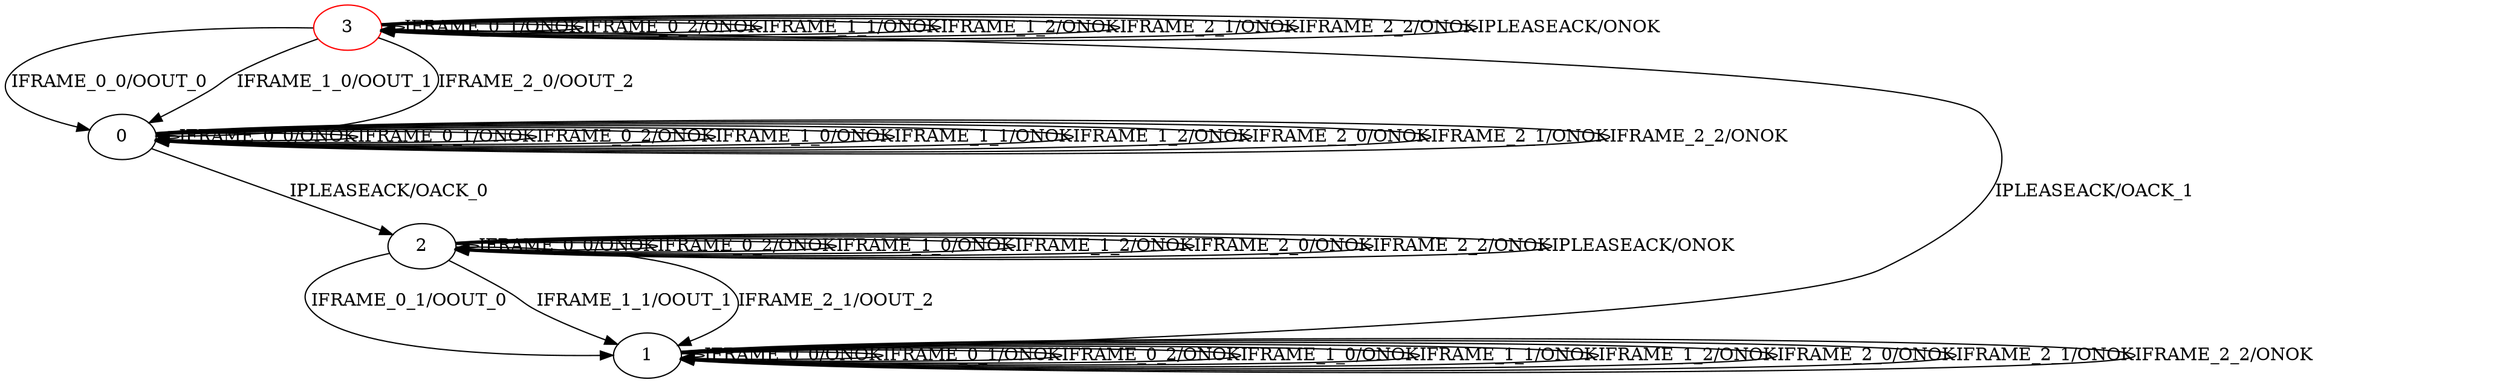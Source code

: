 digraph {
3 [color="red"]
0
1
2
3 -> 0 [label="IFRAME_0_0/OOUT_0"]
3 -> 3 [label="IFRAME_0_1/ONOK"]
3 -> 3 [label="IFRAME_0_2/ONOK"]
3 -> 0 [label="IFRAME_1_0/OOUT_1"]
3 -> 3 [label="IFRAME_1_1/ONOK"]
3 -> 3 [label="IFRAME_1_2/ONOK"]
3 -> 0 [label="IFRAME_2_0/OOUT_2"]
3 -> 3 [label="IFRAME_2_1/ONOK"]
3 -> 3 [label="IFRAME_2_2/ONOK"]
3 -> 3 [label="IPLEASEACK/ONOK"]
0 -> 0 [label="IFRAME_0_0/ONOK"]
0 -> 0 [label="IFRAME_0_1/ONOK"]
0 -> 0 [label="IFRAME_0_2/ONOK"]
0 -> 0 [label="IFRAME_1_0/ONOK"]
0 -> 0 [label="IFRAME_1_1/ONOK"]
0 -> 0 [label="IFRAME_1_2/ONOK"]
0 -> 0 [label="IFRAME_2_0/ONOK"]
0 -> 0 [label="IFRAME_2_1/ONOK"]
0 -> 0 [label="IFRAME_2_2/ONOK"]
0 -> 2 [label="IPLEASEACK/OACK_0"]
1 -> 1 [label="IFRAME_0_0/ONOK"]
1 -> 1 [label="IFRAME_0_1/ONOK"]
1 -> 1 [label="IFRAME_0_2/ONOK"]
1 -> 1 [label="IFRAME_1_0/ONOK"]
1 -> 1 [label="IFRAME_1_1/ONOK"]
1 -> 1 [label="IFRAME_1_2/ONOK"]
1 -> 1 [label="IFRAME_2_0/ONOK"]
1 -> 1 [label="IFRAME_2_1/ONOK"]
1 -> 1 [label="IFRAME_2_2/ONOK"]
1 -> 3 [label="IPLEASEACK/OACK_1"]
2 -> 2 [label="IFRAME_0_0/ONOK"]
2 -> 1 [label="IFRAME_0_1/OOUT_0"]
2 -> 2 [label="IFRAME_0_2/ONOK"]
2 -> 2 [label="IFRAME_1_0/ONOK"]
2 -> 1 [label="IFRAME_1_1/OOUT_1"]
2 -> 2 [label="IFRAME_1_2/ONOK"]
2 -> 2 [label="IFRAME_2_0/ONOK"]
2 -> 1 [label="IFRAME_2_1/OOUT_2"]
2 -> 2 [label="IFRAME_2_2/ONOK"]
2 -> 2 [label="IPLEASEACK/ONOK"]
}
